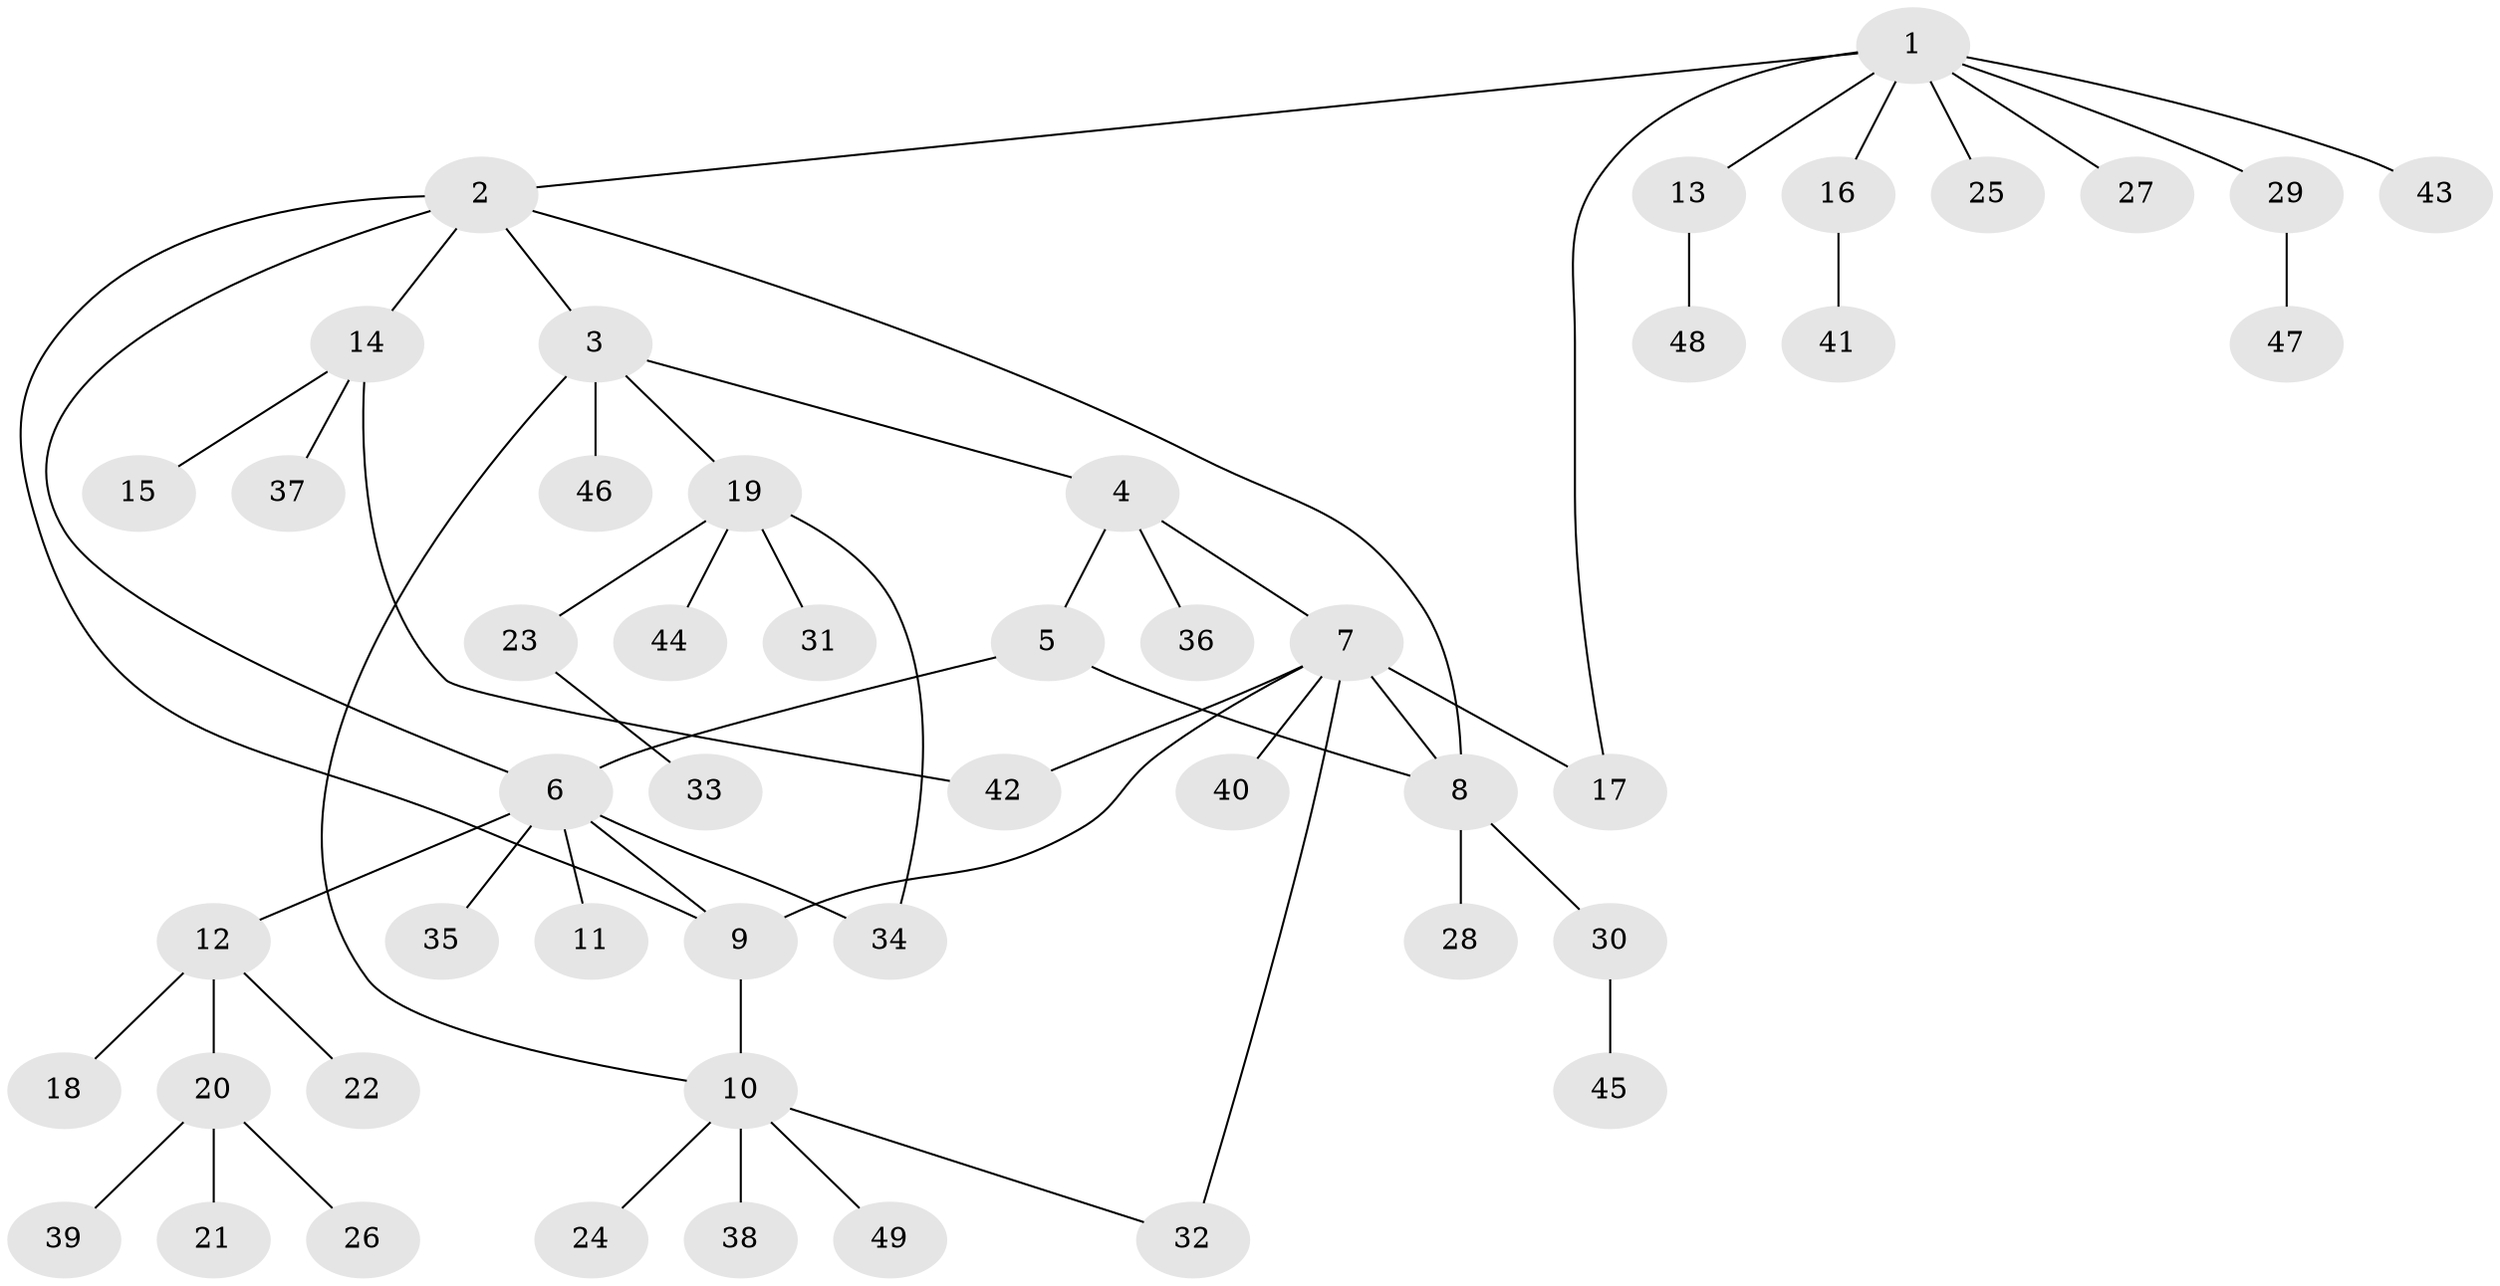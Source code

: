 // coarse degree distribution, {1: 0.5625, 3: 0.0625, 7: 0.0625, 2: 0.0625, 5: 0.0625, 4: 0.125, 6: 0.0625}
// Generated by graph-tools (version 1.1) at 2025/37/03/04/25 23:37:39]
// undirected, 49 vertices, 58 edges
graph export_dot {
  node [color=gray90,style=filled];
  1;
  2;
  3;
  4;
  5;
  6;
  7;
  8;
  9;
  10;
  11;
  12;
  13;
  14;
  15;
  16;
  17;
  18;
  19;
  20;
  21;
  22;
  23;
  24;
  25;
  26;
  27;
  28;
  29;
  30;
  31;
  32;
  33;
  34;
  35;
  36;
  37;
  38;
  39;
  40;
  41;
  42;
  43;
  44;
  45;
  46;
  47;
  48;
  49;
  1 -- 2;
  1 -- 13;
  1 -- 16;
  1 -- 17;
  1 -- 25;
  1 -- 27;
  1 -- 29;
  1 -- 43;
  2 -- 3;
  2 -- 6;
  2 -- 8;
  2 -- 9;
  2 -- 14;
  3 -- 4;
  3 -- 10;
  3 -- 19;
  3 -- 46;
  4 -- 5;
  4 -- 7;
  4 -- 36;
  5 -- 6;
  5 -- 8;
  6 -- 9;
  6 -- 11;
  6 -- 12;
  6 -- 34;
  6 -- 35;
  7 -- 8;
  7 -- 9;
  7 -- 17;
  7 -- 32;
  7 -- 40;
  7 -- 42;
  8 -- 28;
  8 -- 30;
  9 -- 10;
  10 -- 24;
  10 -- 32;
  10 -- 38;
  10 -- 49;
  12 -- 18;
  12 -- 20;
  12 -- 22;
  13 -- 48;
  14 -- 15;
  14 -- 37;
  14 -- 42;
  16 -- 41;
  19 -- 23;
  19 -- 31;
  19 -- 34;
  19 -- 44;
  20 -- 21;
  20 -- 26;
  20 -- 39;
  23 -- 33;
  29 -- 47;
  30 -- 45;
}
